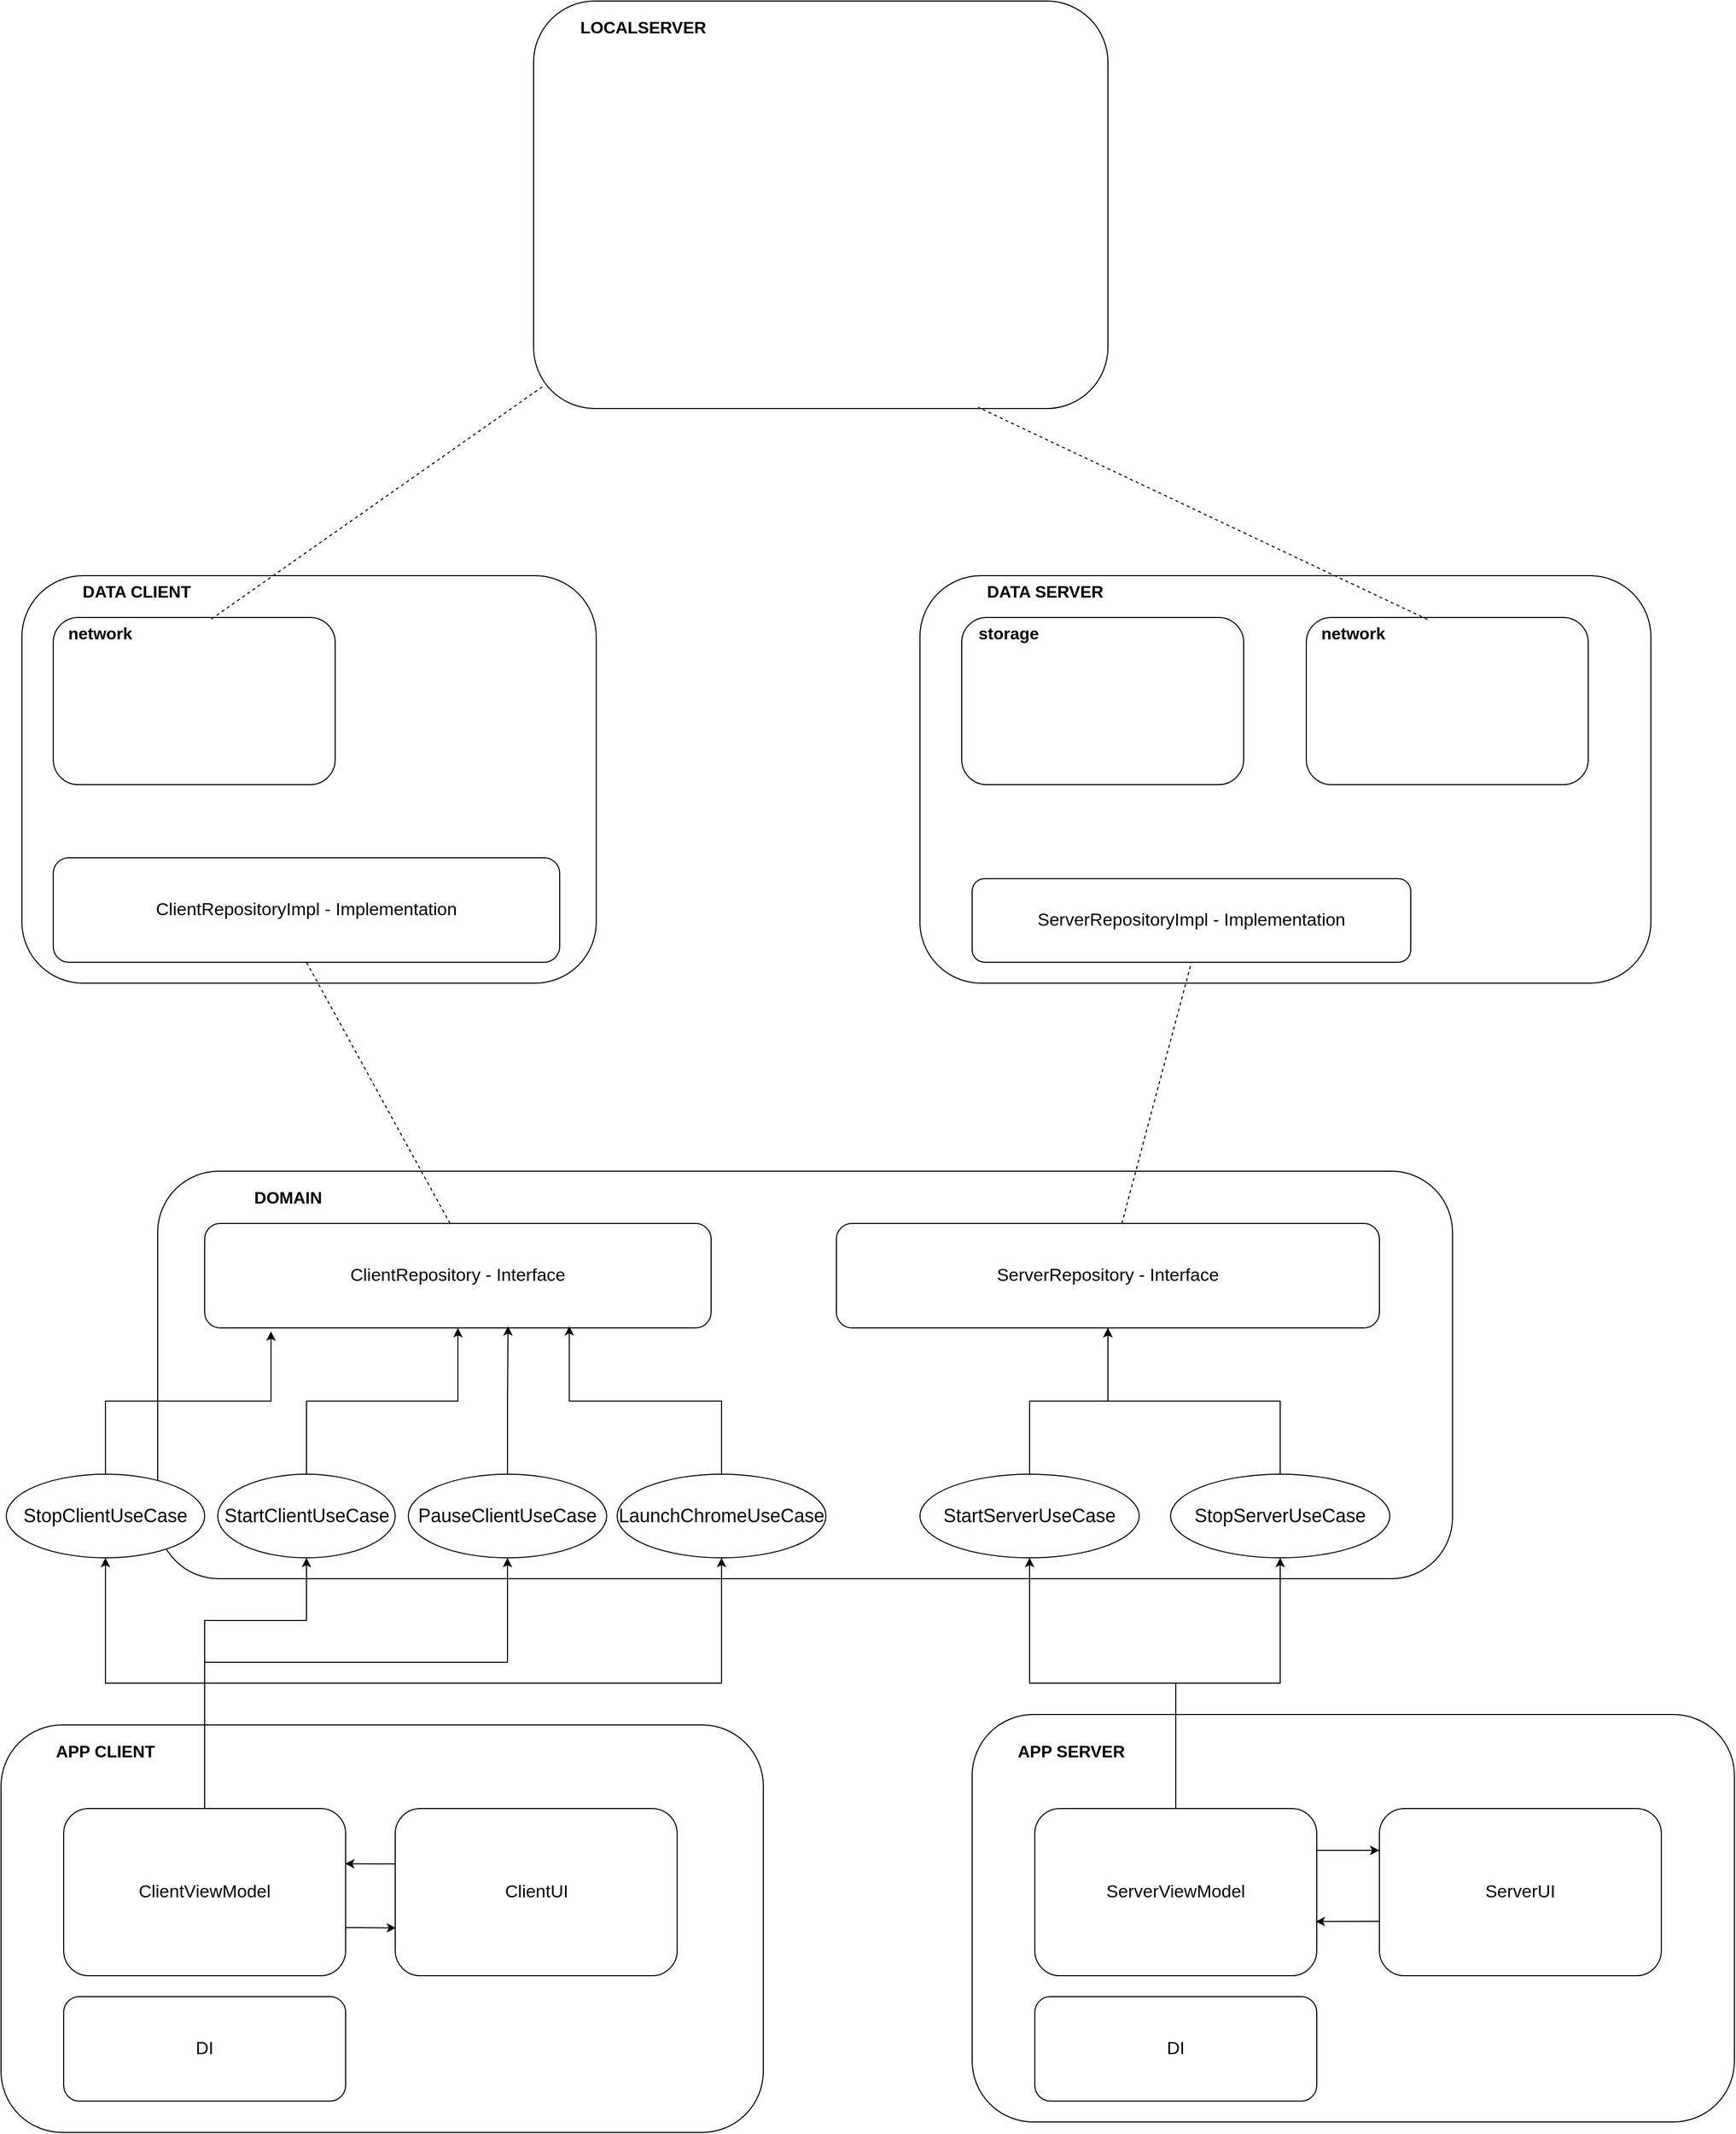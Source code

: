 <mxfile version="24.5.3" type="device">
  <diagram name="Page-1" id="dv_VYlRYfUnMwkLv-vbT">
    <mxGraphModel dx="2130" dy="2689" grid="1" gridSize="10" guides="1" tooltips="1" connect="1" arrows="1" fold="1" page="1" pageScale="1" pageWidth="850" pageHeight="1100" math="0" shadow="0">
      <root>
        <mxCell id="0" />
        <mxCell id="1" parent="0" />
        <mxCell id="EzTBEtF5ClEyaQgrT7JG-3" value="" style="rounded=1;whiteSpace=wrap;html=1;" parent="1" vertex="1">
          <mxGeometry x="-220" y="320" width="550" height="390" as="geometry" />
        </mxCell>
        <mxCell id="EzTBEtF5ClEyaQgrT7JG-8" value="&lt;b&gt;&lt;font style=&quot;font-size: 16px;&quot;&gt;DATA CLIENT&lt;/font&gt;&lt;/b&gt;" style="text;html=1;align=center;verticalAlign=middle;whiteSpace=wrap;rounded=0;" parent="1" vertex="1">
          <mxGeometry x="-190" y="320" width="160" height="30" as="geometry" />
        </mxCell>
        <mxCell id="EzTBEtF5ClEyaQgrT7JG-9" value="" style="rounded=1;whiteSpace=wrap;html=1;" parent="1" vertex="1">
          <mxGeometry x="640" y="320" width="700" height="390" as="geometry" />
        </mxCell>
        <mxCell id="EzTBEtF5ClEyaQgrT7JG-11" value="" style="rounded=1;whiteSpace=wrap;html=1;" parent="1" vertex="1">
          <mxGeometry x="-90" y="890" width="1240" height="390" as="geometry" />
        </mxCell>
        <mxCell id="EzTBEtF5ClEyaQgrT7JG-13" value="" style="rounded=1;whiteSpace=wrap;html=1;" parent="1" vertex="1">
          <mxGeometry x="-240" y="1420" width="730" height="390" as="geometry" />
        </mxCell>
        <mxCell id="EzTBEtF5ClEyaQgrT7JG-14" value="&lt;b&gt;&lt;font style=&quot;font-size: 16px;&quot;&gt;APP CLIENT&lt;/font&gt;&lt;/b&gt;" style="text;html=1;align=center;verticalAlign=middle;whiteSpace=wrap;rounded=0;" parent="1" vertex="1">
          <mxGeometry x="-190" y="1430" width="100" height="30" as="geometry" />
        </mxCell>
        <mxCell id="EzTBEtF5ClEyaQgrT7JG-15" value="" style="rounded=1;whiteSpace=wrap;html=1;" parent="1" vertex="1">
          <mxGeometry x="690" y="1410" width="730" height="390" as="geometry" />
        </mxCell>
        <mxCell id="EzTBEtF5ClEyaQgrT7JG-16" value="&lt;b&gt;&lt;font style=&quot;font-size: 16px;&quot;&gt;APP SERVER&lt;/font&gt;&lt;/b&gt;" style="text;html=1;align=center;verticalAlign=middle;whiteSpace=wrap;rounded=0;" parent="1" vertex="1">
          <mxGeometry x="730" y="1430" width="110" height="30" as="geometry" />
        </mxCell>
        <mxCell id="EzTBEtF5ClEyaQgrT7JG-17" value="&lt;b&gt;&lt;font style=&quot;font-size: 16px;&quot;&gt;DATA SERVER&lt;/font&gt;&lt;/b&gt;" style="text;html=1;align=center;verticalAlign=middle;whiteSpace=wrap;rounded=0;" parent="1" vertex="1">
          <mxGeometry x="680" y="320" width="160" height="30" as="geometry" />
        </mxCell>
        <mxCell id="EzTBEtF5ClEyaQgrT7JG-18" value="&lt;b&gt;&lt;font style=&quot;font-size: 16px;&quot;&gt;DOMAIN&lt;/font&gt;&lt;/b&gt;" style="text;html=1;align=center;verticalAlign=middle;whiteSpace=wrap;rounded=0;" parent="1" vertex="1">
          <mxGeometry x="-45" y="900" width="160" height="30" as="geometry" />
        </mxCell>
        <mxCell id="EzTBEtF5ClEyaQgrT7JG-19" value="" style="rounded=1;whiteSpace=wrap;html=1;" parent="1" vertex="1">
          <mxGeometry x="680" y="360" width="270" height="160" as="geometry" />
        </mxCell>
        <mxCell id="EzTBEtF5ClEyaQgrT7JG-20" value="&lt;b&gt;&lt;font style=&quot;font-size: 16px;&quot;&gt;storage&lt;/font&gt;&lt;/b&gt;" style="text;html=1;align=center;verticalAlign=middle;whiteSpace=wrap;rounded=0;" parent="1" vertex="1">
          <mxGeometry x="670" y="360" width="110" height="30" as="geometry" />
        </mxCell>
        <mxCell id="EzTBEtF5ClEyaQgrT7JG-23" value="" style="rounded=1;whiteSpace=wrap;html=1;" parent="1" vertex="1">
          <mxGeometry x="1010" y="360" width="270" height="160" as="geometry" />
        </mxCell>
        <mxCell id="EzTBEtF5ClEyaQgrT7JG-24" value="&lt;b&gt;&lt;font style=&quot;font-size: 16px;&quot;&gt;network&lt;/font&gt;&lt;/b&gt;" style="text;html=1;align=center;verticalAlign=middle;whiteSpace=wrap;rounded=0;" parent="1" vertex="1">
          <mxGeometry x="1000" y="360" width="110" height="30" as="geometry" />
        </mxCell>
        <mxCell id="EzTBEtF5ClEyaQgrT7JG-25" value="" style="rounded=1;whiteSpace=wrap;html=1;" parent="1" vertex="1">
          <mxGeometry x="-190" y="360" width="270" height="160" as="geometry" />
        </mxCell>
        <mxCell id="EzTBEtF5ClEyaQgrT7JG-26" value="&lt;b&gt;&lt;font style=&quot;font-size: 16px;&quot;&gt;network&lt;/font&gt;&lt;/b&gt;" style="text;html=1;align=center;verticalAlign=middle;whiteSpace=wrap;rounded=0;" parent="1" vertex="1">
          <mxGeometry x="-200" y="360" width="110" height="30" as="geometry" />
        </mxCell>
        <mxCell id="EzTBEtF5ClEyaQgrT7JG-27" value="&lt;font style=&quot;font-size: 17px;&quot;&gt;ClientRepository - Interface&lt;/font&gt;" style="rounded=1;whiteSpace=wrap;html=1;" parent="1" vertex="1">
          <mxGeometry x="-45" y="940" width="485" height="100" as="geometry" />
        </mxCell>
        <mxCell id="EzTBEtF5ClEyaQgrT7JG-29" value="&lt;font style=&quot;font-size: 17px;&quot;&gt;ServerRepository - Interface&lt;/font&gt;" style="rounded=1;whiteSpace=wrap;html=1;" parent="1" vertex="1">
          <mxGeometry x="560" y="940" width="520" height="100" as="geometry" />
        </mxCell>
        <mxCell id="EzTBEtF5ClEyaQgrT7JG-30" value="&lt;font style=&quot;font-size: 17px;&quot;&gt;ServerRepositoryImpl - Implementation&lt;/font&gt;" style="rounded=1;whiteSpace=wrap;html=1;" parent="1" vertex="1">
          <mxGeometry x="690" y="610" width="420" height="80" as="geometry" />
        </mxCell>
        <mxCell id="EzTBEtF5ClEyaQgrT7JG-31" value="&lt;font style=&quot;font-size: 17px;&quot;&gt;ClientRepositoryImpl - Implementation&lt;/font&gt;" style="rounded=1;whiteSpace=wrap;html=1;" parent="1" vertex="1">
          <mxGeometry x="-190" y="590" width="485" height="100" as="geometry" />
        </mxCell>
        <mxCell id="44aZzsMt_A5BknC07qKw-20" style="edgeStyle=orthogonalEdgeStyle;rounded=0;orthogonalLoop=1;jettySize=auto;html=1;entryX=0.5;entryY=1;entryDx=0;entryDy=0;" edge="1" parent="1" source="EzTBEtF5ClEyaQgrT7JG-34" target="EzTBEtF5ClEyaQgrT7JG-39">
          <mxGeometry relative="1" as="geometry">
            <Array as="points">
              <mxPoint x="-45" y="1320" />
              <mxPoint x="52" y="1320" />
            </Array>
          </mxGeometry>
        </mxCell>
        <mxCell id="44aZzsMt_A5BknC07qKw-21" style="edgeStyle=orthogonalEdgeStyle;rounded=0;orthogonalLoop=1;jettySize=auto;html=1;" edge="1" parent="1" source="EzTBEtF5ClEyaQgrT7JG-34" target="EzTBEtF5ClEyaQgrT7JG-40">
          <mxGeometry relative="1" as="geometry">
            <Array as="points">
              <mxPoint x="-45" y="1360" />
              <mxPoint x="245" y="1360" />
            </Array>
          </mxGeometry>
        </mxCell>
        <mxCell id="44aZzsMt_A5BknC07qKw-22" style="edgeStyle=orthogonalEdgeStyle;rounded=0;orthogonalLoop=1;jettySize=auto;html=1;" edge="1" parent="1" source="EzTBEtF5ClEyaQgrT7JG-34" target="44aZzsMt_A5BknC07qKw-15">
          <mxGeometry relative="1" as="geometry">
            <Array as="points">
              <mxPoint x="-45" y="1380" />
              <mxPoint x="450" y="1380" />
            </Array>
          </mxGeometry>
        </mxCell>
        <mxCell id="44aZzsMt_A5BknC07qKw-26" style="edgeStyle=orthogonalEdgeStyle;rounded=0;orthogonalLoop=1;jettySize=auto;html=1;" edge="1" parent="1" source="EzTBEtF5ClEyaQgrT7JG-34" target="44aZzsMt_A5BknC07qKw-25">
          <mxGeometry relative="1" as="geometry" />
        </mxCell>
        <mxCell id="EzTBEtF5ClEyaQgrT7JG-34" value="&lt;font style=&quot;font-size: 17px;&quot;&gt;ClientViewModel&lt;/font&gt;" style="rounded=1;whiteSpace=wrap;html=1;" parent="1" vertex="1">
          <mxGeometry x="-180" y="1500" width="270" height="160" as="geometry" />
        </mxCell>
        <mxCell id="EzTBEtF5ClEyaQgrT7JG-36" value="&lt;font style=&quot;font-size: 17px;&quot;&gt;ClientUI&lt;/font&gt;" style="rounded=1;whiteSpace=wrap;html=1;" parent="1" vertex="1">
          <mxGeometry x="137.5" y="1500" width="270" height="160" as="geometry" />
        </mxCell>
        <mxCell id="44aZzsMt_A5BknC07qKw-3" style="edgeStyle=orthogonalEdgeStyle;rounded=0;orthogonalLoop=1;jettySize=auto;html=1;" edge="1" parent="1" source="EzTBEtF5ClEyaQgrT7JG-37" target="EzTBEtF5ClEyaQgrT7JG-41">
          <mxGeometry relative="1" as="geometry" />
        </mxCell>
        <mxCell id="44aZzsMt_A5BknC07qKw-4" style="edgeStyle=orthogonalEdgeStyle;rounded=0;orthogonalLoop=1;jettySize=auto;html=1;" edge="1" parent="1" source="EzTBEtF5ClEyaQgrT7JG-37" target="EzTBEtF5ClEyaQgrT7JG-42">
          <mxGeometry relative="1" as="geometry" />
        </mxCell>
        <mxCell id="44aZzsMt_A5BknC07qKw-11" style="edgeStyle=orthogonalEdgeStyle;rounded=0;orthogonalLoop=1;jettySize=auto;html=1;entryX=0;entryY=0.25;entryDx=0;entryDy=0;" edge="1" parent="1" source="EzTBEtF5ClEyaQgrT7JG-37" target="EzTBEtF5ClEyaQgrT7JG-38">
          <mxGeometry relative="1" as="geometry">
            <Array as="points">
              <mxPoint x="1040" y="1540" />
              <mxPoint x="1040" y="1540" />
            </Array>
          </mxGeometry>
        </mxCell>
        <mxCell id="EzTBEtF5ClEyaQgrT7JG-37" value="&lt;font style=&quot;font-size: 17px;&quot;&gt;ServerViewModel&lt;/font&gt;" style="rounded=1;whiteSpace=wrap;html=1;" parent="1" vertex="1">
          <mxGeometry x="750" y="1500" width="270" height="160" as="geometry" />
        </mxCell>
        <mxCell id="EzTBEtF5ClEyaQgrT7JG-38" value="&lt;font style=&quot;font-size: 17px;&quot;&gt;ServerUI&lt;/font&gt;" style="rounded=1;whiteSpace=wrap;html=1;" parent="1" vertex="1">
          <mxGeometry x="1080" y="1500" width="270" height="160" as="geometry" />
        </mxCell>
        <mxCell id="44aZzsMt_A5BknC07qKw-16" style="edgeStyle=orthogonalEdgeStyle;rounded=0;orthogonalLoop=1;jettySize=auto;html=1;" edge="1" parent="1" source="EzTBEtF5ClEyaQgrT7JG-39" target="EzTBEtF5ClEyaQgrT7JG-27">
          <mxGeometry relative="1" as="geometry" />
        </mxCell>
        <mxCell id="EzTBEtF5ClEyaQgrT7JG-39" value="&lt;font style=&quot;font-size: 18px;&quot;&gt;StartClientUseCase&lt;/font&gt;" style="ellipse;whiteSpace=wrap;html=1;" parent="1" vertex="1">
          <mxGeometry x="-32.5" y="1180" width="170" height="80" as="geometry" />
        </mxCell>
        <mxCell id="EzTBEtF5ClEyaQgrT7JG-40" value="&lt;font style=&quot;font-size: 18px;&quot;&gt;PauseClientUseCase&lt;/font&gt;" style="ellipse;whiteSpace=wrap;html=1;" parent="1" vertex="1">
          <mxGeometry x="150" y="1180" width="190" height="80" as="geometry" />
        </mxCell>
        <mxCell id="44aZzsMt_A5BknC07qKw-5" style="edgeStyle=orthogonalEdgeStyle;rounded=0;orthogonalLoop=1;jettySize=auto;html=1;" edge="1" parent="1" source="EzTBEtF5ClEyaQgrT7JG-41" target="EzTBEtF5ClEyaQgrT7JG-29">
          <mxGeometry relative="1" as="geometry" />
        </mxCell>
        <mxCell id="EzTBEtF5ClEyaQgrT7JG-41" value="&lt;font style=&quot;font-size: 18px;&quot;&gt;StartServerUseCase&lt;/font&gt;" style="ellipse;whiteSpace=wrap;html=1;" parent="1" vertex="1">
          <mxGeometry x="640" y="1180" width="210" height="80" as="geometry" />
        </mxCell>
        <mxCell id="44aZzsMt_A5BknC07qKw-6" style="edgeStyle=orthogonalEdgeStyle;rounded=0;orthogonalLoop=1;jettySize=auto;html=1;" edge="1" parent="1" source="EzTBEtF5ClEyaQgrT7JG-42" target="EzTBEtF5ClEyaQgrT7JG-29">
          <mxGeometry relative="1" as="geometry" />
        </mxCell>
        <mxCell id="EzTBEtF5ClEyaQgrT7JG-42" value="&lt;font style=&quot;font-size: 18px;&quot;&gt;StopServerUseCase&lt;/font&gt;" style="ellipse;whiteSpace=wrap;html=1;" parent="1" vertex="1">
          <mxGeometry x="880" y="1180" width="210" height="80" as="geometry" />
        </mxCell>
        <mxCell id="EzTBEtF5ClEyaQgrT7JG-43" value="&lt;span style=&quot;font-size: 17px;&quot;&gt;DI&lt;/span&gt;" style="rounded=1;whiteSpace=wrap;html=1;" parent="1" vertex="1">
          <mxGeometry x="-180" y="1680" width="270" height="100" as="geometry" />
        </mxCell>
        <mxCell id="EzTBEtF5ClEyaQgrT7JG-44" value="&lt;span style=&quot;font-size: 17px;&quot;&gt;DI&lt;/span&gt;" style="rounded=1;whiteSpace=wrap;html=1;" parent="1" vertex="1">
          <mxGeometry x="750" y="1680" width="270" height="100" as="geometry" />
        </mxCell>
        <mxCell id="44aZzsMt_A5BknC07qKw-1" value="" style="rounded=1;whiteSpace=wrap;html=1;" vertex="1" parent="1">
          <mxGeometry x="270" y="-230" width="550" height="390" as="geometry" />
        </mxCell>
        <mxCell id="44aZzsMt_A5BknC07qKw-2" value="&lt;b&gt;&lt;font style=&quot;font-size: 16px;&quot;&gt;LOCALSERVER&lt;/font&gt;&lt;/b&gt;" style="text;html=1;align=center;verticalAlign=middle;whiteSpace=wrap;rounded=0;" vertex="1" parent="1">
          <mxGeometry x="295" y="-220" width="160" height="30" as="geometry" />
        </mxCell>
        <mxCell id="44aZzsMt_A5BknC07qKw-7" value="" style="endArrow=none;dashed=1;html=1;rounded=0;entryX=0.5;entryY=1;entryDx=0;entryDy=0;" edge="1" parent="1" source="EzTBEtF5ClEyaQgrT7JG-29" target="EzTBEtF5ClEyaQgrT7JG-30">
          <mxGeometry width="50" height="50" relative="1" as="geometry">
            <mxPoint x="710" y="790" as="sourcePoint" />
            <mxPoint x="760" y="740" as="targetPoint" />
          </mxGeometry>
        </mxCell>
        <mxCell id="44aZzsMt_A5BknC07qKw-8" value="" style="endArrow=none;dashed=1;html=1;rounded=0;exitX=0.43;exitY=0.012;exitDx=0;exitDy=0;exitPerimeter=0;entryX=0.774;entryY=0.997;entryDx=0;entryDy=0;entryPerimeter=0;" edge="1" parent="1" source="EzTBEtF5ClEyaQgrT7JG-23" target="44aZzsMt_A5BknC07qKw-1">
          <mxGeometry width="50" height="50" relative="1" as="geometry">
            <mxPoint x="920" y="260" as="sourcePoint" />
            <mxPoint x="987" y="10" as="targetPoint" />
          </mxGeometry>
        </mxCell>
        <mxCell id="44aZzsMt_A5BknC07qKw-12" style="edgeStyle=orthogonalEdgeStyle;rounded=0;orthogonalLoop=1;jettySize=auto;html=1;entryX=0.996;entryY=0.676;entryDx=0;entryDy=0;entryPerimeter=0;" edge="1" parent="1" source="EzTBEtF5ClEyaQgrT7JG-38" target="EzTBEtF5ClEyaQgrT7JG-37">
          <mxGeometry relative="1" as="geometry">
            <Array as="points">
              <mxPoint x="1070" y="1608" />
              <mxPoint x="1070" y="1608" />
            </Array>
          </mxGeometry>
        </mxCell>
        <mxCell id="44aZzsMt_A5BknC07qKw-13" style="edgeStyle=orthogonalEdgeStyle;rounded=0;orthogonalLoop=1;jettySize=auto;html=1;entryX=0.003;entryY=0.714;entryDx=0;entryDy=0;entryPerimeter=0;" edge="1" parent="1" source="EzTBEtF5ClEyaQgrT7JG-34" target="EzTBEtF5ClEyaQgrT7JG-36">
          <mxGeometry relative="1" as="geometry">
            <Array as="points">
              <mxPoint x="100" y="1614" />
              <mxPoint x="100" y="1614" />
            </Array>
          </mxGeometry>
        </mxCell>
        <mxCell id="44aZzsMt_A5BknC07qKw-14" style="edgeStyle=orthogonalEdgeStyle;rounded=0;orthogonalLoop=1;jettySize=auto;html=1;entryX=0.998;entryY=0.33;entryDx=0;entryDy=0;entryPerimeter=0;" edge="1" parent="1" source="EzTBEtF5ClEyaQgrT7JG-36" target="EzTBEtF5ClEyaQgrT7JG-34">
          <mxGeometry relative="1" as="geometry">
            <Array as="points">
              <mxPoint x="120" y="1553" />
              <mxPoint x="120" y="1553" />
            </Array>
          </mxGeometry>
        </mxCell>
        <mxCell id="44aZzsMt_A5BknC07qKw-15" value="&lt;font style=&quot;font-size: 18px;&quot;&gt;LaunchChromeUseCase&lt;/font&gt;" style="ellipse;whiteSpace=wrap;html=1;" vertex="1" parent="1">
          <mxGeometry x="350" y="1180" width="200" height="80" as="geometry" />
        </mxCell>
        <mxCell id="44aZzsMt_A5BknC07qKw-18" style="edgeStyle=orthogonalEdgeStyle;rounded=0;orthogonalLoop=1;jettySize=auto;html=1;entryX=0.72;entryY=0.983;entryDx=0;entryDy=0;entryPerimeter=0;" edge="1" parent="1" source="44aZzsMt_A5BknC07qKw-15" target="EzTBEtF5ClEyaQgrT7JG-27">
          <mxGeometry relative="1" as="geometry" />
        </mxCell>
        <mxCell id="44aZzsMt_A5BknC07qKw-19" style="edgeStyle=orthogonalEdgeStyle;rounded=0;orthogonalLoop=1;jettySize=auto;html=1;entryX=0.599;entryY=0.983;entryDx=0;entryDy=0;entryPerimeter=0;" edge="1" parent="1" source="EzTBEtF5ClEyaQgrT7JG-40" target="EzTBEtF5ClEyaQgrT7JG-27">
          <mxGeometry relative="1" as="geometry" />
        </mxCell>
        <mxCell id="44aZzsMt_A5BknC07qKw-23" value="" style="endArrow=none;dashed=1;html=1;rounded=0;entryX=0.5;entryY=1;entryDx=0;entryDy=0;" edge="1" parent="1" target="EzTBEtF5ClEyaQgrT7JG-31">
          <mxGeometry width="50" height="50" relative="1" as="geometry">
            <mxPoint x="190" y="940" as="sourcePoint" />
            <mxPoint x="257" y="690" as="targetPoint" />
          </mxGeometry>
        </mxCell>
        <mxCell id="44aZzsMt_A5BknC07qKw-24" value="" style="endArrow=none;dashed=1;html=1;rounded=0;exitX=0.561;exitY=0.009;exitDx=0;exitDy=0;entryX=0.018;entryY=0.944;entryDx=0;entryDy=0;entryPerimeter=0;exitPerimeter=0;" edge="1" parent="1" source="EzTBEtF5ClEyaQgrT7JG-25" target="44aZzsMt_A5BknC07qKw-1">
          <mxGeometry width="50" height="50" relative="1" as="geometry">
            <mxPoint x="520" y="350" as="sourcePoint" />
            <mxPoint x="90" y="147" as="targetPoint" />
          </mxGeometry>
        </mxCell>
        <mxCell id="44aZzsMt_A5BknC07qKw-25" value="&lt;font style=&quot;font-size: 18px;&quot;&gt;StopClientUseCase&lt;/font&gt;" style="ellipse;whiteSpace=wrap;html=1;" vertex="1" parent="1">
          <mxGeometry x="-235" y="1180" width="190" height="80" as="geometry" />
        </mxCell>
        <mxCell id="44aZzsMt_A5BknC07qKw-27" style="edgeStyle=orthogonalEdgeStyle;rounded=0;orthogonalLoop=1;jettySize=auto;html=1;entryX=0.131;entryY=1.033;entryDx=0;entryDy=0;entryPerimeter=0;" edge="1" parent="1" source="44aZzsMt_A5BknC07qKw-25" target="EzTBEtF5ClEyaQgrT7JG-27">
          <mxGeometry relative="1" as="geometry" />
        </mxCell>
      </root>
    </mxGraphModel>
  </diagram>
</mxfile>
